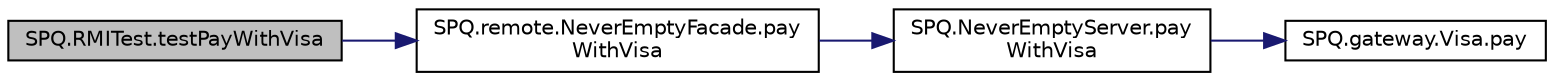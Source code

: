 digraph "SPQ.RMITest.testPayWithVisa"
{
  edge [fontname="Helvetica",fontsize="10",labelfontname="Helvetica",labelfontsize="10"];
  node [fontname="Helvetica",fontsize="10",shape=record];
  rankdir="LR";
  Node69 [label="SPQ.RMITest.testPayWithVisa",height=0.2,width=0.4,color="black", fillcolor="grey75", style="filled", fontcolor="black"];
  Node69 -> Node70 [color="midnightblue",fontsize="10",style="solid",fontname="Helvetica"];
  Node70 [label="SPQ.remote.NeverEmptyFacade.pay\lWithVisa",height=0.2,width=0.4,color="black", fillcolor="white", style="filled",URL="$class_s_p_q_1_1remote_1_1_never_empty_facade.html#a0ff9201cf33cb76c43dd85c892af93ba"];
  Node70 -> Node71 [color="midnightblue",fontsize="10",style="solid",fontname="Helvetica"];
  Node71 [label="SPQ.NeverEmptyServer.pay\lWithVisa",height=0.2,width=0.4,color="black", fillcolor="white", style="filled",URL="$class_s_p_q_1_1_never_empty_server.html#a455fa773e66917007842f9a92243ffa8"];
  Node71 -> Node72 [color="midnightblue",fontsize="10",style="solid",fontname="Helvetica"];
  Node72 [label="SPQ.gateway.Visa.pay",height=0.2,width=0.4,color="black", fillcolor="white", style="filled",URL="$class_s_p_q_1_1gateway_1_1_visa.html#a0ecda0414a0685174ec12ae96c8d3a68"];
}
